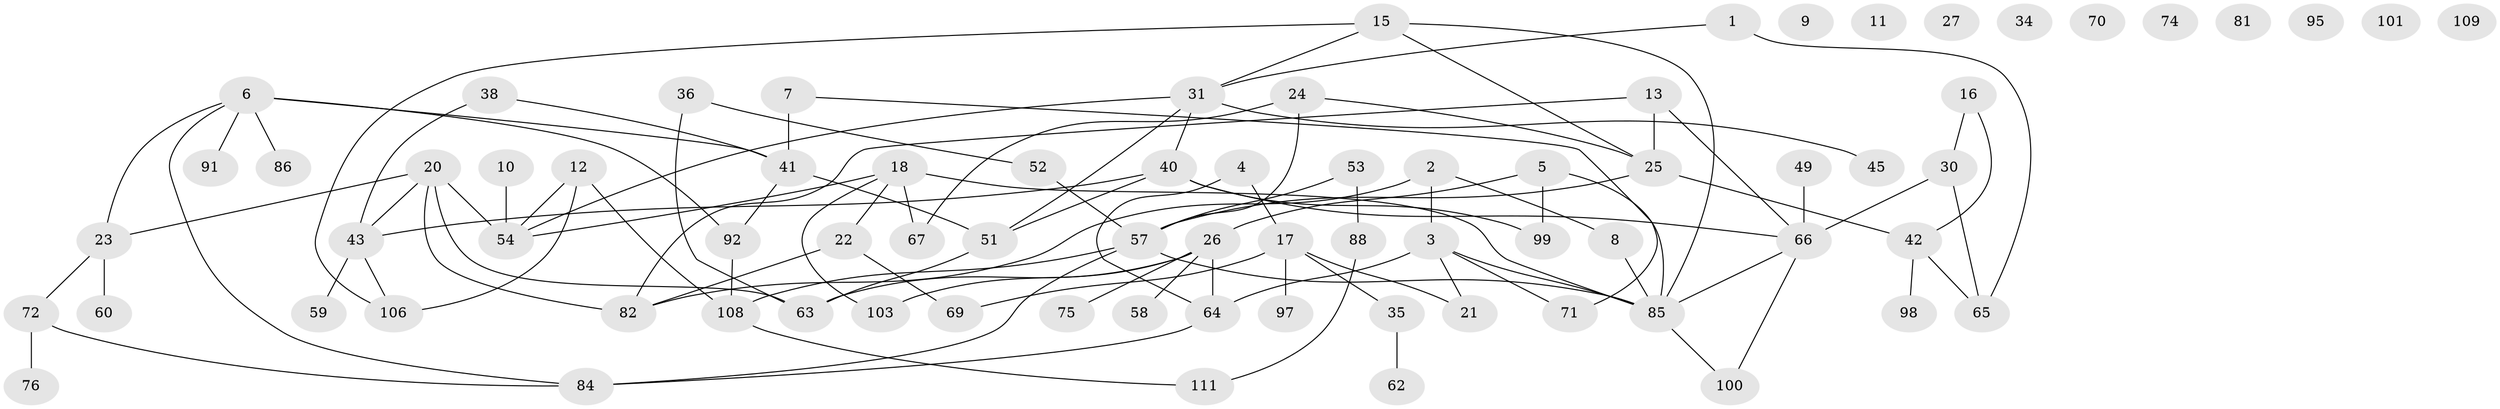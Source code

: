 // original degree distribution, {2: 0.2882882882882883, 1: 0.13513513513513514, 4: 0.14414414414414414, 3: 0.26126126126126126, 0: 0.09009009009009009, 5: 0.07207207207207207, 6: 0.009009009009009009}
// Generated by graph-tools (version 1.1) at 2025/41/03/06/25 10:41:23]
// undirected, 77 vertices, 102 edges
graph export_dot {
graph [start="1"]
  node [color=gray90,style=filled];
  1;
  2 [super="+80"];
  3 [super="+107"];
  4;
  5 [super="+19"];
  6 [super="+37"];
  7;
  8 [super="+14"];
  9;
  10 [super="+29"];
  11;
  12 [super="+48"];
  13;
  15 [super="+55"];
  16;
  17 [super="+44"];
  18 [super="+87"];
  20 [super="+47"];
  21;
  22 [super="+50"];
  23 [super="+32"];
  24 [super="+33"];
  25 [super="+28"];
  26 [super="+46"];
  27;
  30 [super="+83"];
  31 [super="+90"];
  34;
  35 [super="+39"];
  36;
  38;
  40 [super="+93"];
  41 [super="+56"];
  42 [super="+89"];
  43 [super="+96"];
  45;
  49;
  51 [super="+68"];
  52;
  53;
  54 [super="+61"];
  57 [super="+78"];
  58;
  59;
  60;
  62;
  63 [super="+79"];
  64 [super="+104"];
  65;
  66 [super="+77"];
  67;
  69;
  70;
  71;
  72 [super="+73"];
  74;
  75;
  76;
  81;
  82 [super="+110"];
  84 [super="+94"];
  85 [super="+102"];
  86;
  88 [super="+105"];
  91;
  92;
  95;
  97;
  98;
  99;
  100;
  101;
  103;
  106;
  108;
  109;
  111;
  1 -- 65;
  1 -- 31;
  2 -- 82;
  2 -- 3;
  2 -- 8;
  3 -- 71;
  3 -- 85;
  3 -- 64;
  3 -- 21;
  4 -- 17;
  4 -- 64;
  5 -- 85;
  5 -- 26;
  5 -- 99;
  6 -- 23;
  6 -- 86;
  6 -- 84;
  6 -- 41;
  6 -- 91;
  6 -- 92;
  7 -- 41 [weight=2];
  7 -- 71;
  8 -- 85;
  10 -- 54;
  12 -- 106;
  12 -- 54;
  12 -- 108;
  13 -- 25;
  13 -- 66;
  13 -- 82;
  15 -- 31;
  15 -- 85;
  15 -- 106;
  15 -- 25;
  16 -- 30;
  16 -- 42;
  17 -- 21;
  17 -- 69;
  17 -- 97;
  17 -- 35;
  18 -- 54;
  18 -- 103;
  18 -- 67;
  18 -- 85;
  18 -- 22;
  20 -- 43;
  20 -- 63;
  20 -- 54;
  20 -- 23;
  20 -- 82;
  22 -- 82;
  22 -- 69;
  23 -- 72;
  23 -- 60;
  24 -- 67;
  24 -- 25;
  24 -- 57;
  25 -- 57;
  25 -- 42;
  26 -- 64;
  26 -- 75;
  26 -- 103;
  26 -- 58;
  26 -- 63;
  30 -- 65;
  30 -- 66;
  31 -- 45;
  31 -- 54;
  31 -- 51;
  31 -- 40;
  35 -- 62;
  36 -- 52;
  36 -- 63;
  38 -- 41;
  38 -- 43;
  40 -- 51;
  40 -- 66;
  40 -- 99;
  40 -- 43;
  41 -- 92;
  41 -- 51 [weight=2];
  42 -- 65;
  42 -- 98;
  43 -- 59;
  43 -- 106;
  49 -- 66;
  51 -- 63;
  52 -- 57;
  53 -- 57;
  53 -- 88;
  57 -- 84;
  57 -- 108;
  57 -- 85;
  64 -- 84;
  66 -- 85;
  66 -- 100;
  72 -- 76;
  72 -- 84;
  85 -- 100;
  88 -- 111;
  92 -- 108;
  108 -- 111;
}
